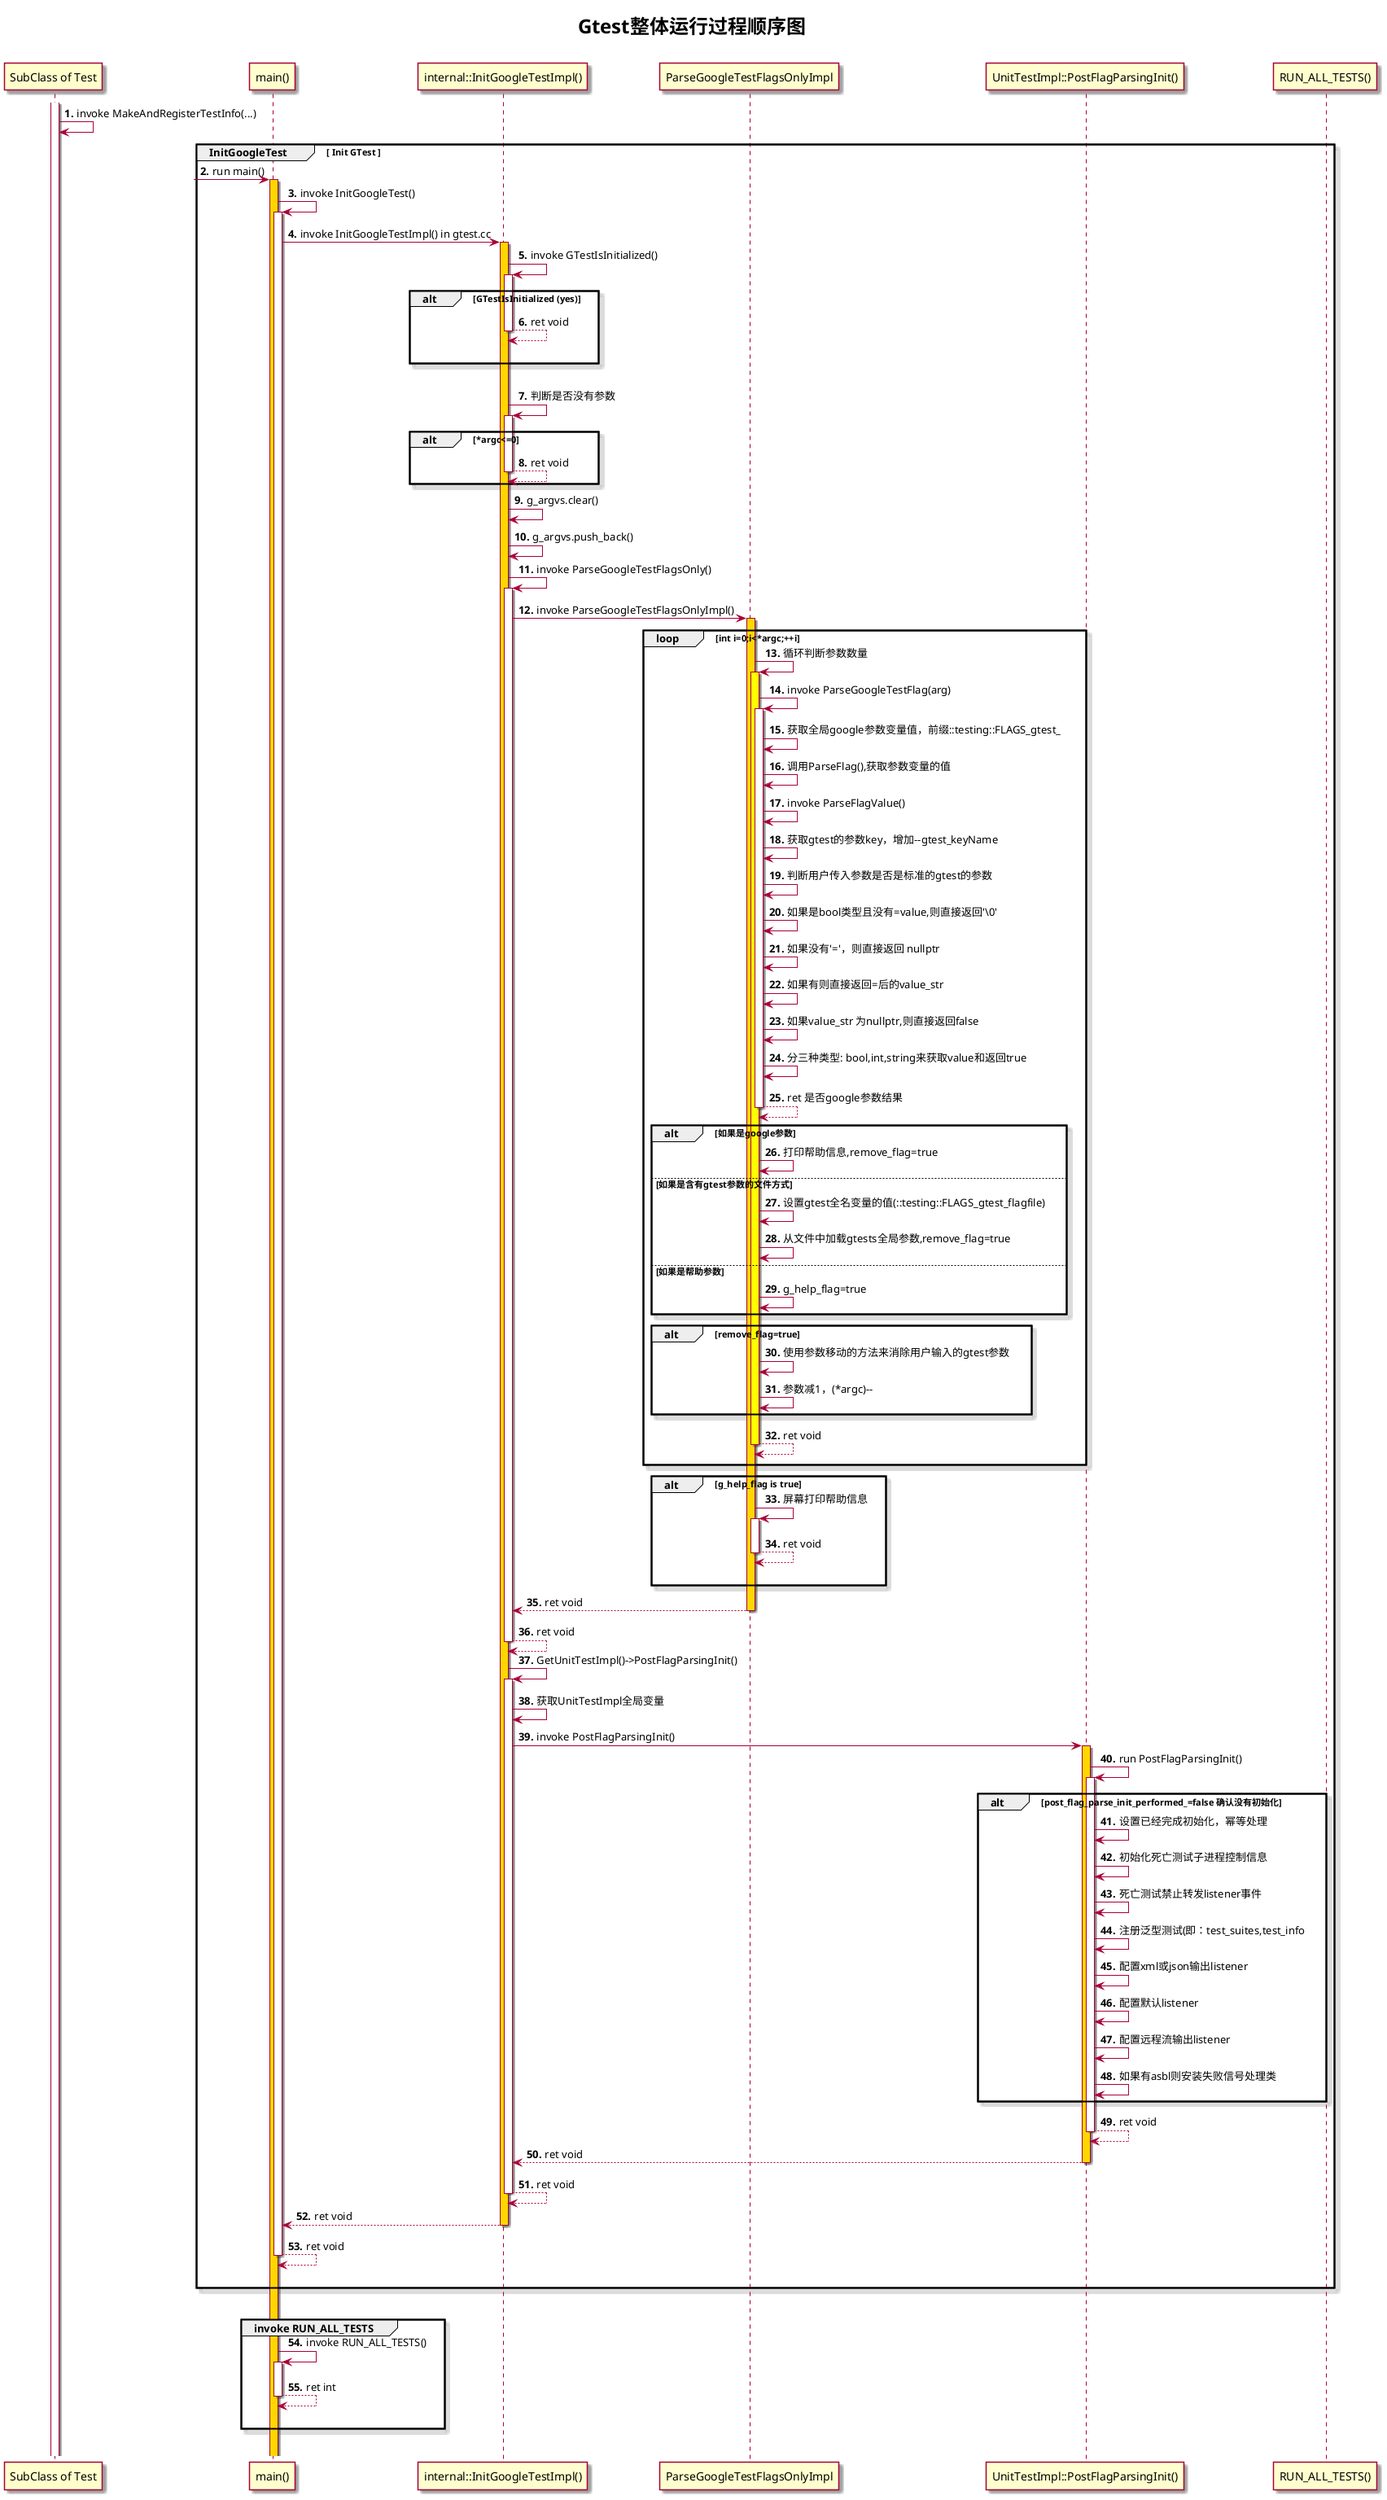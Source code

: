 @startuml
'https://plantuml.com/sequence-diagram
skin rose
title
 <b><font size="24">Gtest整体运行过程顺序图</font></b>

end title

'actor boundary control collections database entity queue
'participant "SubClass of Test"  as Test  << (C,#add1b2) subclass >> order -2 #business
participant "SubClass of Test"  as Test  order -2 #business
participant "main()" as main
participant "internal::InitGoogleTestImpl()" as init_impl
participant "ParseGoogleTestFlagsOnlyImpl" as ParseGoogleTestFlagsOnlyImpl
participant "RUN_ALL_TESTS()" as  run_all_tests order 100


'autonumber start increment "<u>0|#.</u>"
autonumber 1 1 "<b>."

'activate participant #colouml_sequence_diagram.pumlr
activate Test
'participant -> participant ++|--|**|!! #color"
Test -> Test  : invoke MakeAndRegisterTestInfo(...)

/'
group 主标题 [副标题]
    bob -[#red]> alice : hello
    [-> alice : DoWork
    create actor|control|boundary|control|... participant
    bob -> participant : new
    / (h|r)note left|right|over|across of alice: this is note
    ref over bob,alice : init
    ... 5分钟后 ...
    bob <[#blue]- alice : ret
    |||
    ||40||
    alt#alt背景色 #整体背景色 主标题
        break|critical|loop|opt|par 主标题

        end
    else 标题

    else 标题2

    end
end
'/
group InitGoogleTest [ Init GTest ]
    ?-> main  ++ #gold : run main()

    main -> main ++ : invoke InitGoogleTest()

    main -> init_impl ++ #gold : invoke InitGoogleTestImpl() in gtest.cc

    init_impl -> init_impl ++ : invoke GTestIsInitialized()
    alt GTestIsInitialized (yes)
        return ret void
        |||
    end
    |||
    init_impl -> init_impl ++ : 判断是否没有参数
    alt *argc<=0
        return ret void
    end
    init_impl -> init_impl : g_argvs.clear()
    init_impl -> init_impl : g_argvs.push_back()

    init_impl -> init_impl ++ : invoke ParseGoogleTestFlagsOnly()
        init_impl -> ParseGoogleTestFlagsOnlyImpl ++ #gold : invoke ParseGoogleTestFlagsOnlyImpl()
            loop  int i=0;i<*argc;++i
                ParseGoogleTestFlagsOnlyImpl -> ParseGoogleTestFlagsOnlyImpl ++ #yellow : 循环判断参数数量
                    ParseGoogleTestFlagsOnlyImpl -> ParseGoogleTestFlagsOnlyImpl ++ : invoke ParseGoogleTestFlag(arg)
                        ParseGoogleTestFlagsOnlyImpl -> ParseGoogleTestFlagsOnlyImpl  : 获取全局google参数变量值，前缀::testing::FLAGS_gtest_
                        ParseGoogleTestFlagsOnlyImpl -> ParseGoogleTestFlagsOnlyImpl  : 调用ParseFlag(),获取参数变量的值
                        ParseGoogleTestFlagsOnlyImpl -> ParseGoogleTestFlagsOnlyImpl  : invoke ParseFlagValue()
                        ParseGoogleTestFlagsOnlyImpl -> ParseGoogleTestFlagsOnlyImpl  : 获取gtest的参数key，增加--gtest_keyName
                        ParseGoogleTestFlagsOnlyImpl -> ParseGoogleTestFlagsOnlyImpl  : 判断用户传入参数是否是标准的gtest的参数
                        ParseGoogleTestFlagsOnlyImpl -> ParseGoogleTestFlagsOnlyImpl  : 如果是bool类型且没有=value,则直接返回'\0'
                        ParseGoogleTestFlagsOnlyImpl -> ParseGoogleTestFlagsOnlyImpl  : 如果没有'='，则直接返回 nullptr
                        ParseGoogleTestFlagsOnlyImpl -> ParseGoogleTestFlagsOnlyImpl  : 如果有则直接返回=后的value_str
                        ParseGoogleTestFlagsOnlyImpl -> ParseGoogleTestFlagsOnlyImpl  : 如果value_str 为nullptr,则直接返回false
                        ParseGoogleTestFlagsOnlyImpl -> ParseGoogleTestFlagsOnlyImpl  : 分三种类型: bool,int,string来获取value和返回true
                    return ret 是否google参数结果

                    alt 如果是google参数
                        ParseGoogleTestFlagsOnlyImpl -> ParseGoogleTestFlagsOnlyImpl  : 打印帮助信息,remove_flag=true
                    else 如果是含有gtest参数的文件方式
                        ParseGoogleTestFlagsOnlyImpl -> ParseGoogleTestFlagsOnlyImpl  : 设置gtest全名变量的值(::testing::FLAGS_gtest_flagfile)
                        ParseGoogleTestFlagsOnlyImpl -> ParseGoogleTestFlagsOnlyImpl  : 从文件中加载gtests全局参数,remove_flag=true
                    else 如果是帮助参数
                        ParseGoogleTestFlagsOnlyImpl -> ParseGoogleTestFlagsOnlyImpl  : g_help_flag=true
                    end

                    alt remove_flag=true
                        ParseGoogleTestFlagsOnlyImpl -> ParseGoogleTestFlagsOnlyImpl  : 使用参数移动的方法来消除用户输入的gtest参数
                        ParseGoogleTestFlagsOnlyImpl -> ParseGoogleTestFlagsOnlyImpl  : 参数减1，(*argc)--
                    end
                return ret void
                ||10||
            end

            alt g_help_flag is true
                ParseGoogleTestFlagsOnlyImpl -> ParseGoogleTestFlagsOnlyImpl ++ : 屏幕打印帮助信息
                return ret void
                |||
            end
         return ret void
    return ret void

    init_impl -> init_impl ++ : GetUnitTestImpl()->PostFlagParsingInit()
        init_impl -> init_impl  : 获取UnitTestImpl全局变量

        init_impl -> "UnitTestImpl::PostFlagParsingInit()" ++ #gold : invoke PostFlagParsingInit()

            "UnitTestImpl::PostFlagParsingInit()" -> "UnitTestImpl::PostFlagParsingInit()" ++ : run PostFlagParsingInit()
                alt post_flag_parse_init_performed_=false 确认没有初始化
                    "UnitTestImpl::PostFlagParsingInit()" -> "UnitTestImpl::PostFlagParsingInit()" : 设置已经完成初始化，幂等处理
                    "UnitTestImpl::PostFlagParsingInit()" -> "UnitTestImpl::PostFlagParsingInit()" : 初始化死亡测试子进程控制信息
                    "UnitTestImpl::PostFlagParsingInit()" -> "UnitTestImpl::PostFlagParsingInit()" : 死亡测试禁止转发listener事件
                    "UnitTestImpl::PostFlagParsingInit()" -> "UnitTestImpl::PostFlagParsingInit()" : 注册泛型测试(即：test_suites,test_info
                    "UnitTestImpl::PostFlagParsingInit()" -> "UnitTestImpl::PostFlagParsingInit()" : 配置xml或json输出listener
                    "UnitTestImpl::PostFlagParsingInit()" -> "UnitTestImpl::PostFlagParsingInit()" : 配置默认listener
                    "UnitTestImpl::PostFlagParsingInit()" -> "UnitTestImpl::PostFlagParsingInit()" : 配置远程流输出listener
                    "UnitTestImpl::PostFlagParsingInit()" -> "UnitTestImpl::PostFlagParsingInit()" : 如果有asbl则安装失败信号处理类
                end
            return ret void

        return ret void

    return ret void


    return ret void
    return ret void
    |||
end
|||


group invoke RUN_ALL_TESTS
    main -> main ++ :invoke RUN_ALL_TESTS()
    return ret int
   |||
end
|||

@enduml